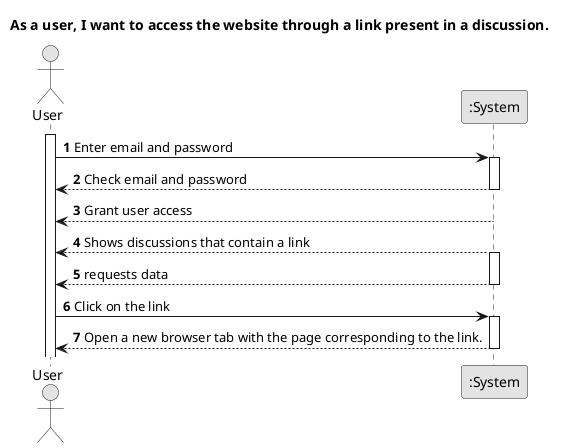 @startuml
skinparam monochrome true
skinparam packageStyle rectangle
skinparam shadowing false

title As a user, I want to access the website through a link present in a discussion.

autonumber

actor "User" as Employee
participant ":System" as System

activate Employee

    Employee -> System : Enter email and password
    activate System

        System --> Employee : Check email and password
        'System --> Employee : shows task categories list\n and requests data (reference,\ndescription,\ninformation description,\ntechnical description,\nduration, cost)
    deactivate System

        System --> Employee : Grant user access
    deactivate System

        System --> Employee : Shows discussions that contain a link
    activate System

        System --> Employee : requests data
    deactivate System

    Employee -> System : Click on the link
    activate System

        System --> Employee : Open a new browser tab with the page corresponding to the link.
    deactivate System
@enduml